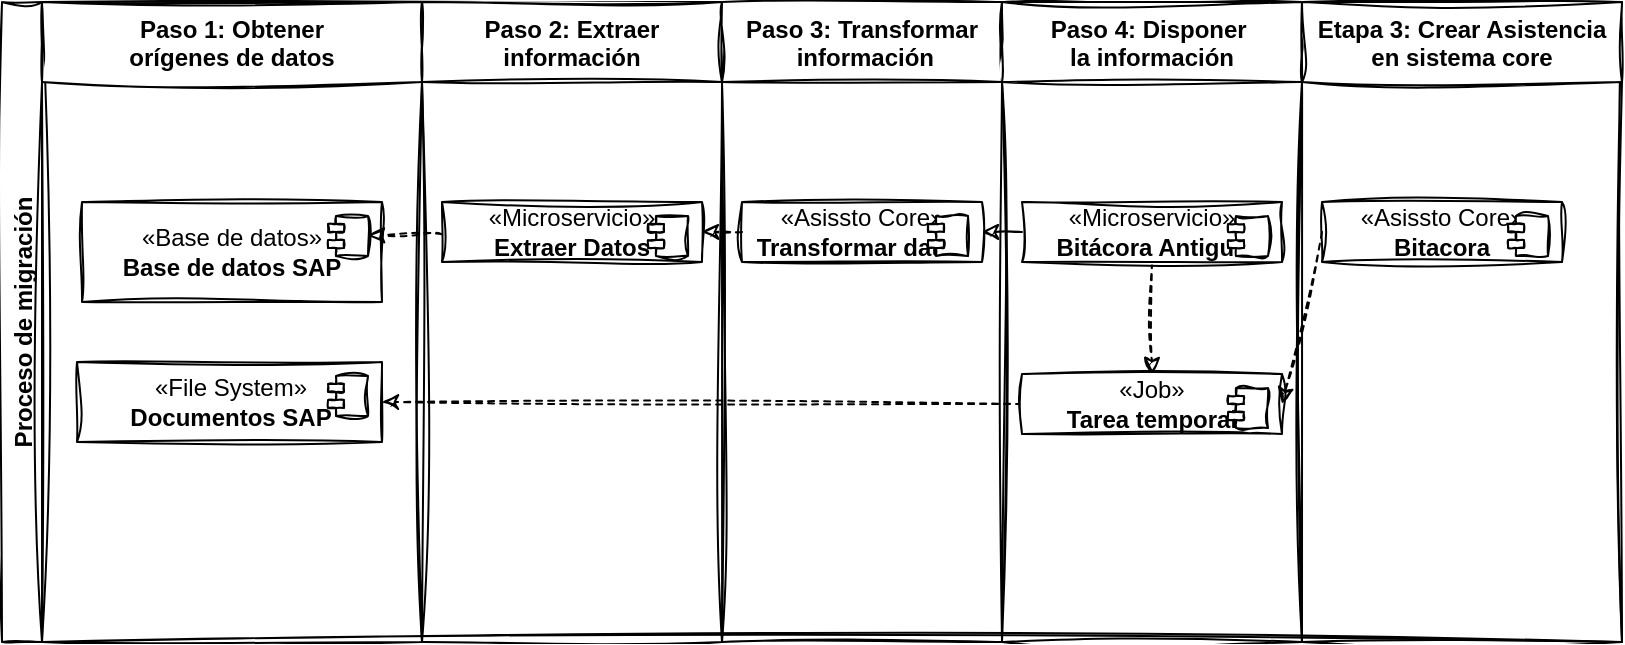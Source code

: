 <mxfile version="24.4.0" type="device">
  <diagram id="scW4_woyN69EGaP7LvF8" name="Migración de SAP">
    <mxGraphModel dx="1017" dy="539" grid="1" gridSize="10" guides="1" tooltips="1" connect="1" arrows="1" fold="1" page="1" pageScale="1" pageWidth="827" pageHeight="1169" math="0" shadow="0">
      <root>
        <mxCell id="0" />
        <mxCell id="1" parent="0" />
        <mxCell id="SXOoqiEJhMIUB00zCfSz-1" value="Proceso de migración" style="swimlane;childLayout=stackLayout;resizeParent=1;resizeParentMax=0;startSize=20;horizontal=0;horizontalStack=1;sketch=1;curveFitting=1;jiggle=2;labelBackgroundColor=none;" parent="1" vertex="1">
          <mxGeometry x="10" y="10" width="810" height="320" as="geometry">
            <mxRectangle x="330" y="40" width="40" height="50" as="alternateBounds" />
          </mxGeometry>
        </mxCell>
        <mxCell id="SXOoqiEJhMIUB00zCfSz-2" value="Paso 1: Obtener &#xa;orígenes de datos" style="swimlane;startSize=40;sketch=1;curveFitting=1;jiggle=2;labelBackgroundColor=none;" parent="SXOoqiEJhMIUB00zCfSz-1" vertex="1">
          <mxGeometry x="20" width="190" height="320" as="geometry" />
        </mxCell>
        <mxCell id="SXOoqiEJhMIUB00zCfSz-5" value="«Base de datos»&lt;br&gt;&lt;b&gt;Base de datos SAP&lt;/b&gt;" style="html=1;dropTarget=0;whiteSpace=wrap;sketch=1;curveFitting=1;jiggle=2;labelBackgroundColor=none;" parent="SXOoqiEJhMIUB00zCfSz-2" vertex="1">
          <mxGeometry x="20" y="100" width="150" height="50" as="geometry" />
        </mxCell>
        <mxCell id="SXOoqiEJhMIUB00zCfSz-6" value="" style="shape=module;jettyWidth=8;jettyHeight=4;sketch=1;curveFitting=1;jiggle=2;labelBackgroundColor=none;" parent="SXOoqiEJhMIUB00zCfSz-5" vertex="1">
          <mxGeometry x="1" width="20" height="20" relative="1" as="geometry">
            <mxPoint x="-27" y="7" as="offset" />
          </mxGeometry>
        </mxCell>
        <mxCell id="SXOoqiEJhMIUB00zCfSz-7" value="«File System»&lt;br&gt;&lt;b&gt;Documentos SAP&lt;/b&gt;" style="html=1;dropTarget=0;whiteSpace=wrap;sketch=1;curveFitting=1;jiggle=2;labelBackgroundColor=none;" parent="SXOoqiEJhMIUB00zCfSz-2" vertex="1">
          <mxGeometry x="17.5" y="180" width="152.5" height="40" as="geometry" />
        </mxCell>
        <mxCell id="SXOoqiEJhMIUB00zCfSz-8" value="" style="shape=module;jettyWidth=8;jettyHeight=4;sketch=1;curveFitting=1;jiggle=2;labelBackgroundColor=none;" parent="SXOoqiEJhMIUB00zCfSz-7" vertex="1">
          <mxGeometry x="1" width="20" height="20" relative="1" as="geometry">
            <mxPoint x="-27" y="7" as="offset" />
          </mxGeometry>
        </mxCell>
        <mxCell id="SXOoqiEJhMIUB00zCfSz-3" value="Paso 2: Extraer &#xa;información" style="swimlane;startSize=40;sketch=1;curveFitting=1;jiggle=2;labelBackgroundColor=none;" parent="SXOoqiEJhMIUB00zCfSz-1" vertex="1">
          <mxGeometry x="210" width="150" height="320" as="geometry" />
        </mxCell>
        <mxCell id="SXOoqiEJhMIUB00zCfSz-10" value="«Microservicio»&lt;br&gt;&lt;b&gt;Extraer Datos&lt;/b&gt;" style="html=1;dropTarget=0;whiteSpace=wrap;sketch=1;curveFitting=1;jiggle=2;labelBackgroundColor=none;" parent="SXOoqiEJhMIUB00zCfSz-3" vertex="1">
          <mxGeometry x="10" y="100" width="130" height="30" as="geometry" />
        </mxCell>
        <mxCell id="SXOoqiEJhMIUB00zCfSz-11" value="" style="shape=module;jettyWidth=8;jettyHeight=4;sketch=1;curveFitting=1;jiggle=2;labelBackgroundColor=none;" parent="SXOoqiEJhMIUB00zCfSz-10" vertex="1">
          <mxGeometry x="1" width="20" height="20" relative="1" as="geometry">
            <mxPoint x="-27" y="7" as="offset" />
          </mxGeometry>
        </mxCell>
        <mxCell id="SXOoqiEJhMIUB00zCfSz-4" value="Paso 3: Transformar&#xa; información" style="swimlane;startSize=40;sketch=1;curveFitting=1;jiggle=2;labelBackgroundColor=none;" parent="SXOoqiEJhMIUB00zCfSz-1" vertex="1">
          <mxGeometry x="360" width="140" height="320" as="geometry" />
        </mxCell>
        <mxCell id="SXOoqiEJhMIUB00zCfSz-12" value="«Asissto Core»&lt;br&gt;&lt;b&gt;Transformar datos&lt;/b&gt;" style="html=1;dropTarget=0;whiteSpace=wrap;sketch=1;curveFitting=1;jiggle=2;labelBackgroundColor=none;" parent="SXOoqiEJhMIUB00zCfSz-4" vertex="1">
          <mxGeometry x="10" y="100" width="120" height="30" as="geometry" />
        </mxCell>
        <mxCell id="SXOoqiEJhMIUB00zCfSz-13" value="" style="shape=module;jettyWidth=8;jettyHeight=4;sketch=1;curveFitting=1;jiggle=2;labelBackgroundColor=none;" parent="SXOoqiEJhMIUB00zCfSz-12" vertex="1">
          <mxGeometry x="1" width="20" height="20" relative="1" as="geometry">
            <mxPoint x="-27" y="7" as="offset" />
          </mxGeometry>
        </mxCell>
        <mxCell id="Oe255QRz0UvvZrYtvkjB-1" value="" style="rounded=0;orthogonalLoop=1;jettySize=auto;html=1;dashed=1;sketch=1;curveFitting=1;jiggle=2;labelBackgroundColor=none;fontColor=default;" parent="SXOoqiEJhMIUB00zCfSz-1" source="SXOoqiEJhMIUB00zCfSz-10" target="SXOoqiEJhMIUB00zCfSz-6" edge="1">
          <mxGeometry relative="1" as="geometry" />
        </mxCell>
        <mxCell id="Oe255QRz0UvvZrYtvkjB-2" style="rounded=0;orthogonalLoop=1;jettySize=auto;html=1;exitX=0;exitY=0.5;exitDx=0;exitDy=0;entryX=1;entryY=0.5;entryDx=0;entryDy=0;dashed=1;sketch=1;curveFitting=1;jiggle=2;labelBackgroundColor=none;fontColor=default;" parent="SXOoqiEJhMIUB00zCfSz-1" source="Oe255QRz0UvvZrYtvkjB-15" target="SXOoqiEJhMIUB00zCfSz-7" edge="1">
          <mxGeometry relative="1" as="geometry" />
        </mxCell>
        <mxCell id="Oe255QRz0UvvZrYtvkjB-3" style="rounded=0;orthogonalLoop=1;jettySize=auto;html=1;exitX=0;exitY=0.5;exitDx=0;exitDy=0;entryX=1;entryY=0.5;entryDx=0;entryDy=0;dashed=1;sketch=1;curveFitting=1;jiggle=2;labelBackgroundColor=none;fontColor=default;" parent="SXOoqiEJhMIUB00zCfSz-1" source="SXOoqiEJhMIUB00zCfSz-12" target="SXOoqiEJhMIUB00zCfSz-10" edge="1">
          <mxGeometry relative="1" as="geometry" />
        </mxCell>
        <mxCell id="Oe255QRz0UvvZrYtvkjB-4" value="Paso 4: Disponer &#xa;la información" style="swimlane;startSize=40;sketch=1;curveFitting=1;jiggle=2;labelBackgroundColor=none;" parent="SXOoqiEJhMIUB00zCfSz-1" vertex="1">
          <mxGeometry x="500" width="150" height="320" as="geometry" />
        </mxCell>
        <mxCell id="Oe255QRz0UvvZrYtvkjB-17" value="" style="edgeStyle=orthogonalEdgeStyle;rounded=0;orthogonalLoop=1;jettySize=auto;html=1;dashed=1;sketch=1;curveFitting=1;jiggle=2;labelBackgroundColor=none;fontColor=default;" parent="Oe255QRz0UvvZrYtvkjB-4" source="Oe255QRz0UvvZrYtvkjB-5" target="Oe255QRz0UvvZrYtvkjB-15" edge="1">
          <mxGeometry relative="1" as="geometry" />
        </mxCell>
        <mxCell id="Oe255QRz0UvvZrYtvkjB-5" value="«Microservicio»&lt;br&gt;&lt;b style=&quot;&quot;&gt;Bitácora Antigua&lt;/b&gt;" style="html=1;dropTarget=0;whiteSpace=wrap;sketch=1;curveFitting=1;jiggle=2;labelBackgroundColor=none;" parent="Oe255QRz0UvvZrYtvkjB-4" vertex="1">
          <mxGeometry x="10" y="100" width="130" height="30" as="geometry" />
        </mxCell>
        <mxCell id="Oe255QRz0UvvZrYtvkjB-6" value="" style="shape=module;jettyWidth=8;jettyHeight=4;sketch=1;curveFitting=1;jiggle=2;labelBackgroundColor=none;" parent="Oe255QRz0UvvZrYtvkjB-5" vertex="1">
          <mxGeometry x="1" width="20" height="20" relative="1" as="geometry">
            <mxPoint x="-27" y="7" as="offset" />
          </mxGeometry>
        </mxCell>
        <mxCell id="Oe255QRz0UvvZrYtvkjB-15" value="«Job»&lt;br&gt;&lt;b&gt;Tarea temporal&lt;/b&gt;" style="html=1;dropTarget=0;whiteSpace=wrap;sketch=1;curveFitting=1;jiggle=2;labelBackgroundColor=none;" parent="Oe255QRz0UvvZrYtvkjB-4" vertex="1">
          <mxGeometry x="10" y="186" width="130" height="30" as="geometry" />
        </mxCell>
        <mxCell id="Oe255QRz0UvvZrYtvkjB-16" value="" style="shape=module;jettyWidth=8;jettyHeight=4;sketch=1;curveFitting=1;jiggle=2;labelBackgroundColor=none;" parent="Oe255QRz0UvvZrYtvkjB-15" vertex="1">
          <mxGeometry x="1" width="20" height="20" relative="1" as="geometry">
            <mxPoint x="-27" y="7" as="offset" />
          </mxGeometry>
        </mxCell>
        <mxCell id="Oe255QRz0UvvZrYtvkjB-7" value="Etapa 3: Crear Asistencia &#xa;en sistema core" style="swimlane;startSize=40;sketch=1;curveFitting=1;jiggle=2;labelBackgroundColor=none;" parent="SXOoqiEJhMIUB00zCfSz-1" vertex="1">
          <mxGeometry x="650" width="160" height="320" as="geometry" />
        </mxCell>
        <mxCell id="Oe255QRz0UvvZrYtvkjB-8" value="«Asissto Core»&lt;br&gt;&lt;b&gt;Bitacora&lt;/b&gt;" style="html=1;dropTarget=0;whiteSpace=wrap;sketch=1;curveFitting=1;jiggle=2;labelBackgroundColor=none;" parent="Oe255QRz0UvvZrYtvkjB-7" vertex="1">
          <mxGeometry x="10" y="100" width="120" height="30" as="geometry" />
        </mxCell>
        <mxCell id="Oe255QRz0UvvZrYtvkjB-9" value="" style="shape=module;jettyWidth=8;jettyHeight=4;sketch=1;curveFitting=1;jiggle=2;labelBackgroundColor=none;" parent="Oe255QRz0UvvZrYtvkjB-8" vertex="1">
          <mxGeometry x="1" width="20" height="20" relative="1" as="geometry">
            <mxPoint x="-27" y="7" as="offset" />
          </mxGeometry>
        </mxCell>
        <mxCell id="Oe255QRz0UvvZrYtvkjB-12" style="rounded=0;orthogonalLoop=1;jettySize=auto;html=1;exitX=0;exitY=0.5;exitDx=0;exitDy=0;entryX=1;entryY=0.5;entryDx=0;entryDy=0;dashed=1;sketch=1;curveFitting=1;jiggle=2;labelBackgroundColor=none;fontColor=default;" parent="SXOoqiEJhMIUB00zCfSz-1" source="Oe255QRz0UvvZrYtvkjB-8" target="Oe255QRz0UvvZrYtvkjB-15" edge="1">
          <mxGeometry relative="1" as="geometry" />
        </mxCell>
        <mxCell id="Oe255QRz0UvvZrYtvkjB-14" style="edgeStyle=orthogonalEdgeStyle;rounded=0;orthogonalLoop=1;jettySize=auto;html=1;exitX=0;exitY=0.5;exitDx=0;exitDy=0;entryX=1;entryY=0.5;entryDx=0;entryDy=0;sketch=1;curveFitting=1;jiggle=2;labelBackgroundColor=none;fontColor=default;" parent="SXOoqiEJhMIUB00zCfSz-1" source="Oe255QRz0UvvZrYtvkjB-5" target="SXOoqiEJhMIUB00zCfSz-12" edge="1">
          <mxGeometry relative="1" as="geometry" />
        </mxCell>
      </root>
    </mxGraphModel>
  </diagram>
</mxfile>

